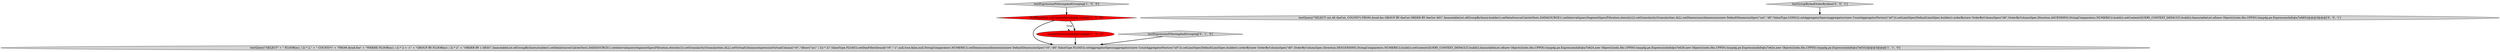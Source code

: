 digraph {
3 [style = filled, label = "testQuery(\"SELECT\" + \" FLOOR(m1 / 2) * 2,\" + \" COUNT(*)\" + \"FROM druid.foo\" + \"WHERE FLOOR(m1 / 2) * 2 > -1\" + \"GROUP BY FLOOR(m1 / 2) * 2\" + \"ORDER BY 1 DESC\",ImmutableList.of(GroupByQuery.builder().setDataSource(CalciteTests.DATASOURCE1).setInterval(querySegmentSpec(Filtration.eternity())).setGranularity(Granularities.ALL).setVirtualColumns(expressionVirtualColumn(\"v0\",\"(floor((\"m1\" / 2)) * 2)\",ValueType.FLOAT)).setDimFilter(bound(\"v0\",\"-1\",null,true,false,null,StringComparators.NUMERIC)).setDimensions(dimensions(new DefaultDimensionSpec(\"v0\",\"d0\",ValueType.FLOAT))).setAggregatorSpecs(aggregators(new CountAggregatorFactory(\"a0\"))).setLimitSpec(DefaultLimitSpec.builder().orderBy(new OrderByColumnSpec(\"d0\",OrderByColumnSpec.Direction.DESCENDING,StringComparators.NUMERIC)).build()).setContext(QUERY_CONTEXT_DEFAULT).build()),ImmutableList.of(new Object((((edu.fdu.CPPDG.tinypdg.pe.ExpressionInfo@a7e624,new Object((((edu.fdu.CPPDG.tinypdg.pe.ExpressionInfo@a7e629,new Object((((edu.fdu.CPPDG.tinypdg.pe.ExpressionInfo@a7e62e,new Object((((edu.fdu.CPPDG.tinypdg.pe.ExpressionInfo@a7e633))@@@3@@@['1', '1', '0']", fillcolor = lightgray, shape = ellipse image = "AAA0AAABBB1BBB"];
2 [style = filled, label = "NullHandling.sqlCompatible()@@@3@@@['1', '0', '0']", fillcolor = red, shape = diamond image = "AAA1AAABBB1BBB"];
4 [style = filled, label = "testExpressionFilteringAndGrouping['0', '1', '0']", fillcolor = lightgray, shape = diamond image = "AAA0AAABBB2BBB"];
6 [style = filled, label = "testQuery(\"SELECT cnt AS theCnt, COUNT(*) FROM druid.foo GROUP BY theCnt ORDER BY theCnt ASC\",ImmutableList.of(GroupByQuery.builder().setDataSource(CalciteTests.DATASOURCE1).setInterval(querySegmentSpec(Filtration.eternity())).setGranularity(Granularities.ALL).setDimensions(dimensions(new DefaultDimensionSpec(\"cnt\",\"d0\",ValueType.LONG))).setAggregatorSpecs(aggregators(new CountAggregatorFactory(\"a0\"))).setLimitSpec(DefaultLimitSpec.builder().orderBy(new OrderByColumnSpec(\"d0\",OrderByColumnSpec.Direction.ASCENDING,StringComparators.NUMERIC)).build()).setContext(QUERY_CONTEXT_DEFAULT).build()),ImmutableList.of(new Object((((edu.fdu.CPPDG.tinypdg.pe.ExpressionInfo@a7e685))@@@3@@@['0', '0', '1']", fillcolor = lightgray, shape = ellipse image = "AAA0AAABBB3BBB"];
0 [style = filled, label = "testExpressionFilteringAndGrouping['1', '0', '0']", fillcolor = lightgray, shape = diamond image = "AAA0AAABBB1BBB"];
1 [style = filled, label = "cannotVectorize()@@@4@@@['1', '0', '0']", fillcolor = red, shape = ellipse image = "AAA1AAABBB1BBB"];
5 [style = filled, label = "testGroupByAndOrderByAlias['0', '0', '1']", fillcolor = lightgray, shape = diamond image = "AAA0AAABBB3BBB"];
1->3 [style = bold, label=""];
4->3 [style = bold, label=""];
5->6 [style = bold, label=""];
2->1 [style = dotted, label="true"];
2->1 [style = bold, label=""];
2->3 [style = bold, label=""];
0->2 [style = bold, label=""];
}
